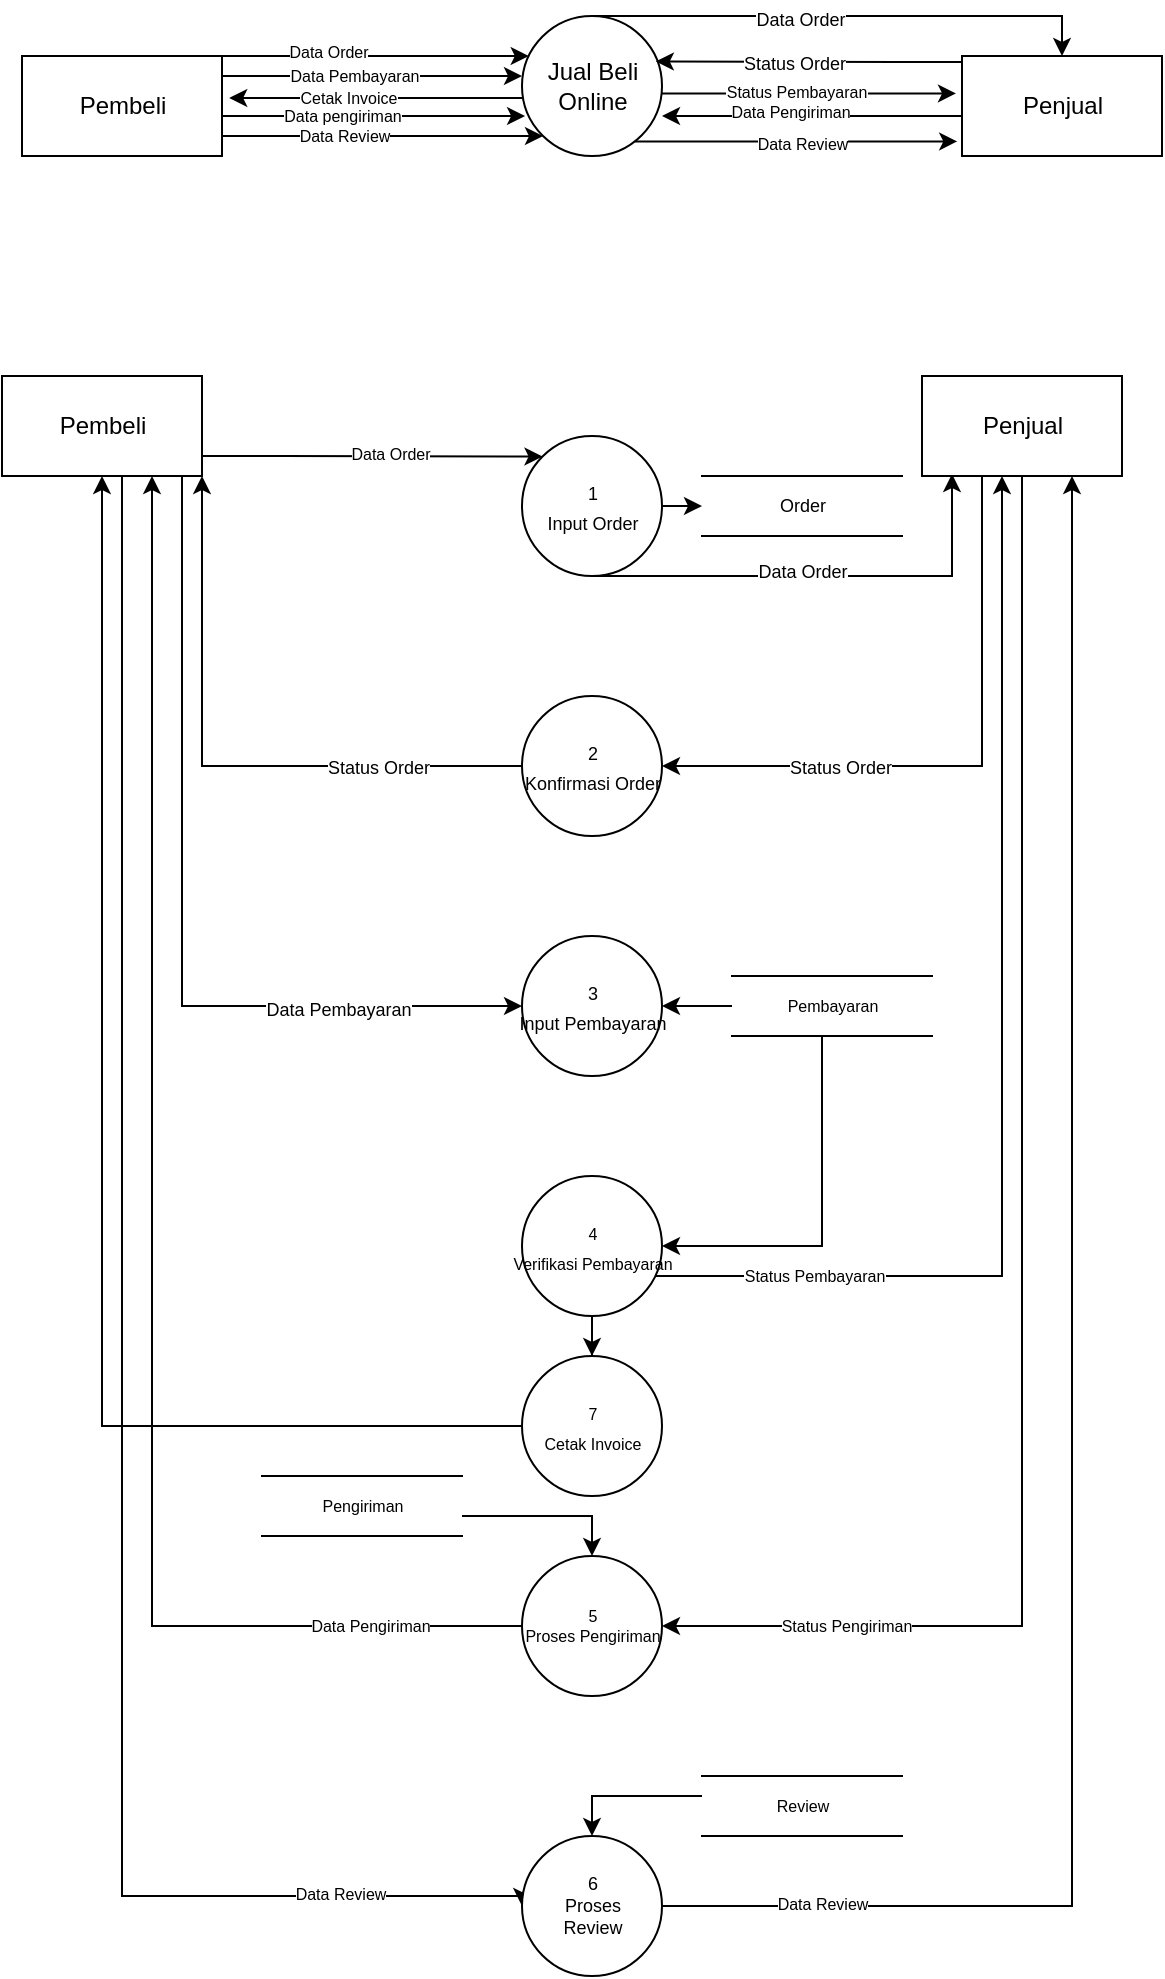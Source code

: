 <mxfile version="15.5.5" type="github">
  <diagram id="INQKOqRht34q2Yc0ttDQ" name="Page-1">
    <mxGraphModel dx="981" dy="520" grid="1" gridSize="10" guides="1" tooltips="1" connect="1" arrows="1" fold="1" page="1" pageScale="1" pageWidth="850" pageHeight="1100" math="0" shadow="0">
      <root>
        <mxCell id="0" />
        <mxCell id="1" parent="0" />
        <mxCell id="tR8j4cqnmk7VNofNS6HQ-58" style="edgeStyle=orthogonalEdgeStyle;rounded=0;orthogonalLoop=1;jettySize=auto;html=1;entryX=1.036;entryY=0.42;entryDx=0;entryDy=0;entryPerimeter=0;fontSize=8;" parent="1" source="-fO61QpQsFOEa48RO7kH-1" target="-fO61QpQsFOEa48RO7kH-2" edge="1">
          <mxGeometry relative="1" as="geometry">
            <Array as="points">
              <mxPoint x="260" y="201" />
              <mxPoint x="260" y="201" />
            </Array>
          </mxGeometry>
        </mxCell>
        <mxCell id="tR8j4cqnmk7VNofNS6HQ-59" value="Cetak Invoice" style="edgeLabel;html=1;align=center;verticalAlign=middle;resizable=0;points=[];fontSize=8;" parent="tR8j4cqnmk7VNofNS6HQ-58" vertex="1" connectable="0">
          <mxGeometry x="0.191" relative="1" as="geometry">
            <mxPoint as="offset" />
          </mxGeometry>
        </mxCell>
        <mxCell id="tR8j4cqnmk7VNofNS6HQ-63" style="edgeStyle=orthogonalEdgeStyle;rounded=0;orthogonalLoop=1;jettySize=auto;html=1;entryX=-0.03;entryY=0.374;entryDx=0;entryDy=0;entryPerimeter=0;fontSize=8;" parent="1" source="-fO61QpQsFOEa48RO7kH-1" target="-fO61QpQsFOEa48RO7kH-3" edge="1">
          <mxGeometry relative="1" as="geometry">
            <Array as="points">
              <mxPoint x="455" y="199" />
            </Array>
          </mxGeometry>
        </mxCell>
        <mxCell id="tR8j4cqnmk7VNofNS6HQ-64" value="Status Pembayaran" style="edgeLabel;html=1;align=center;verticalAlign=middle;resizable=0;points=[];fontSize=8;" parent="tR8j4cqnmk7VNofNS6HQ-63" vertex="1" connectable="0">
          <mxGeometry x="-0.087" y="1" relative="1" as="geometry">
            <mxPoint as="offset" />
          </mxGeometry>
        </mxCell>
        <mxCell id="tR8j4cqnmk7VNofNS6HQ-67" style="edgeStyle=orthogonalEdgeStyle;rounded=0;orthogonalLoop=1;jettySize=auto;html=1;entryX=-0.024;entryY=0.854;entryDx=0;entryDy=0;entryPerimeter=0;fontSize=8;" parent="1" source="-fO61QpQsFOEa48RO7kH-1" target="-fO61QpQsFOEa48RO7kH-3" edge="1">
          <mxGeometry relative="1" as="geometry">
            <Array as="points">
              <mxPoint x="455" y="223" />
            </Array>
          </mxGeometry>
        </mxCell>
        <mxCell id="tR8j4cqnmk7VNofNS6HQ-68" value="Data Review" style="edgeLabel;html=1;align=center;verticalAlign=middle;resizable=0;points=[];fontSize=8;" parent="tR8j4cqnmk7VNofNS6HQ-67" vertex="1" connectable="0">
          <mxGeometry x="-0.163" y="-1" relative="1" as="geometry">
            <mxPoint x="16" as="offset" />
          </mxGeometry>
        </mxCell>
        <mxCell id="F-pYydpAA3xaPZqnw5mu-12" style="edgeStyle=orthogonalEdgeStyle;rounded=0;orthogonalLoop=1;jettySize=auto;html=1;entryX=0.5;entryY=0;entryDx=0;entryDy=0;fontSize=9;" edge="1" parent="1" source="-fO61QpQsFOEa48RO7kH-1" target="-fO61QpQsFOEa48RO7kH-3">
          <mxGeometry relative="1" as="geometry">
            <Array as="points">
              <mxPoint x="580" y="160" />
            </Array>
          </mxGeometry>
        </mxCell>
        <mxCell id="F-pYydpAA3xaPZqnw5mu-13" value="Data Order" style="edgeLabel;html=1;align=center;verticalAlign=middle;resizable=0;points=[];fontSize=9;" vertex="1" connectable="0" parent="F-pYydpAA3xaPZqnw5mu-12">
          <mxGeometry x="-0.187" y="-2" relative="1" as="geometry">
            <mxPoint as="offset" />
          </mxGeometry>
        </mxCell>
        <mxCell id="-fO61QpQsFOEa48RO7kH-1" value="Jual Beli&lt;br&gt;Online" style="shape=ellipse;html=1;dashed=0;whitespace=wrap;aspect=fixed;perimeter=ellipsePerimeter;" parent="1" vertex="1">
          <mxGeometry x="310" y="160" width="70" height="70" as="geometry" />
        </mxCell>
        <mxCell id="-fO61QpQsFOEa48RO7kH-20" style="edgeStyle=orthogonalEdgeStyle;rounded=0;orthogonalLoop=1;jettySize=auto;html=1;fontSize=6;" parent="1" source="-fO61QpQsFOEa48RO7kH-2" target="-fO61QpQsFOEa48RO7kH-1" edge="1">
          <mxGeometry relative="1" as="geometry">
            <Array as="points">
              <mxPoint x="250" y="220" />
              <mxPoint x="250" y="220" />
            </Array>
          </mxGeometry>
        </mxCell>
        <mxCell id="tR8j4cqnmk7VNofNS6HQ-48" value="Data Review" style="edgeLabel;html=1;align=center;verticalAlign=middle;resizable=0;points=[];fontSize=8;" parent="-fO61QpQsFOEa48RO7kH-20" vertex="1" connectable="0">
          <mxGeometry x="-0.246" relative="1" as="geometry">
            <mxPoint as="offset" />
          </mxGeometry>
        </mxCell>
        <mxCell id="tR8j4cqnmk7VNofNS6HQ-51" style="edgeStyle=orthogonalEdgeStyle;rounded=0;orthogonalLoop=1;jettySize=auto;html=1;fontSize=8;" parent="1" source="-fO61QpQsFOEa48RO7kH-2" target="-fO61QpQsFOEa48RO7kH-1" edge="1">
          <mxGeometry relative="1" as="geometry">
            <Array as="points">
              <mxPoint x="250" y="180" />
              <mxPoint x="250" y="180" />
            </Array>
          </mxGeometry>
        </mxCell>
        <mxCell id="tR8j4cqnmk7VNofNS6HQ-52" value="Data Order" style="edgeLabel;html=1;align=center;verticalAlign=middle;resizable=0;points=[];fontSize=8;" parent="tR8j4cqnmk7VNofNS6HQ-51" vertex="1" connectable="0">
          <mxGeometry x="-0.308" y="2" relative="1" as="geometry">
            <mxPoint as="offset" />
          </mxGeometry>
        </mxCell>
        <mxCell id="tR8j4cqnmk7VNofNS6HQ-53" style="edgeStyle=orthogonalEdgeStyle;rounded=0;orthogonalLoop=1;jettySize=auto;html=1;fontSize=8;entryX=0.022;entryY=0.635;entryDx=0;entryDy=0;entryPerimeter=0;" parent="1" edge="1">
          <mxGeometry relative="1" as="geometry">
            <mxPoint x="311.54" y="210.03" as="targetPoint" />
            <mxPoint x="160" y="210.009" as="sourcePoint" />
            <Array as="points">
              <mxPoint x="235" y="210.58" />
            </Array>
          </mxGeometry>
        </mxCell>
        <mxCell id="tR8j4cqnmk7VNofNS6HQ-56" value="Data pengiriman" style="edgeLabel;html=1;align=center;verticalAlign=middle;resizable=0;points=[];fontSize=8;" parent="tR8j4cqnmk7VNofNS6HQ-53" vertex="1" connectable="0">
          <mxGeometry x="-0.198" y="-2" relative="1" as="geometry">
            <mxPoint x="-1" y="-2" as="offset" />
          </mxGeometry>
        </mxCell>
        <mxCell id="tR8j4cqnmk7VNofNS6HQ-54" style="edgeStyle=orthogonalEdgeStyle;rounded=0;orthogonalLoop=1;jettySize=auto;html=1;entryX=0;entryY=0.429;entryDx=0;entryDy=0;entryPerimeter=0;fontSize=8;" parent="1" source="-fO61QpQsFOEa48RO7kH-2" target="-fO61QpQsFOEa48RO7kH-1" edge="1">
          <mxGeometry relative="1" as="geometry">
            <Array as="points">
              <mxPoint x="200" y="190" />
              <mxPoint x="200" y="190" />
            </Array>
          </mxGeometry>
        </mxCell>
        <mxCell id="tR8j4cqnmk7VNofNS6HQ-55" value="Data Pembayaran" style="edgeLabel;html=1;align=center;verticalAlign=middle;resizable=0;points=[];fontSize=8;" parent="tR8j4cqnmk7VNofNS6HQ-54" vertex="1" connectable="0">
          <mxGeometry x="-0.13" relative="1" as="geometry">
            <mxPoint as="offset" />
          </mxGeometry>
        </mxCell>
        <mxCell id="-fO61QpQsFOEa48RO7kH-2" value="Pembeli" style="html=1;dashed=0;whitespace=wrap;" parent="1" vertex="1">
          <mxGeometry x="60" y="180" width="100" height="50" as="geometry" />
        </mxCell>
        <mxCell id="tR8j4cqnmk7VNofNS6HQ-65" style="edgeStyle=orthogonalEdgeStyle;rounded=0;orthogonalLoop=1;jettySize=auto;html=1;entryX=1;entryY=0.714;entryDx=0;entryDy=0;entryPerimeter=0;fontSize=8;" parent="1" source="-fO61QpQsFOEa48RO7kH-3" target="-fO61QpQsFOEa48RO7kH-1" edge="1">
          <mxGeometry relative="1" as="geometry">
            <Array as="points">
              <mxPoint x="470" y="210" />
              <mxPoint x="470" y="210" />
            </Array>
          </mxGeometry>
        </mxCell>
        <mxCell id="tR8j4cqnmk7VNofNS6HQ-66" value="Data Pengiriman" style="edgeLabel;html=1;align=center;verticalAlign=middle;resizable=0;points=[];fontSize=8;" parent="tR8j4cqnmk7VNofNS6HQ-65" vertex="1" connectable="0">
          <mxGeometry x="0.152" y="-2" relative="1" as="geometry">
            <mxPoint as="offset" />
          </mxGeometry>
        </mxCell>
        <mxCell id="F-pYydpAA3xaPZqnw5mu-14" style="edgeStyle=orthogonalEdgeStyle;rounded=0;orthogonalLoop=1;jettySize=auto;html=1;entryX=0.956;entryY=0.325;entryDx=0;entryDy=0;entryPerimeter=0;fontSize=9;" edge="1" parent="1" source="-fO61QpQsFOEa48RO7kH-3" target="-fO61QpQsFOEa48RO7kH-1">
          <mxGeometry relative="1" as="geometry">
            <Array as="points">
              <mxPoint x="500" y="183" />
              <mxPoint x="500" y="183" />
            </Array>
          </mxGeometry>
        </mxCell>
        <mxCell id="F-pYydpAA3xaPZqnw5mu-15" value="Status Order" style="edgeLabel;html=1;align=center;verticalAlign=middle;resizable=0;points=[];fontSize=9;" vertex="1" connectable="0" parent="F-pYydpAA3xaPZqnw5mu-14">
          <mxGeometry x="0.099" y="1" relative="1" as="geometry">
            <mxPoint as="offset" />
          </mxGeometry>
        </mxCell>
        <mxCell id="-fO61QpQsFOEa48RO7kH-3" value="Penjual" style="html=1;dashed=0;whitespace=wrap;" parent="1" vertex="1">
          <mxGeometry x="530" y="180" width="100" height="50" as="geometry" />
        </mxCell>
        <mxCell id="tR8j4cqnmk7VNofNS6HQ-2" value="" style="edgeStyle=orthogonalEdgeStyle;rounded=0;orthogonalLoop=1;jettySize=auto;html=1;fontSize=9;" parent="1" source="-fO61QpQsFOEa48RO7kH-29" target="tR8j4cqnmk7VNofNS6HQ-1" edge="1">
          <mxGeometry relative="1" as="geometry">
            <Array as="points">
              <mxPoint x="400" y="405" />
              <mxPoint x="400" y="405" />
            </Array>
          </mxGeometry>
        </mxCell>
        <mxCell id="F-pYydpAA3xaPZqnw5mu-2" style="edgeStyle=orthogonalEdgeStyle;rounded=0;orthogonalLoop=1;jettySize=auto;html=1;entryX=0.15;entryY=0.98;entryDx=0;entryDy=0;entryPerimeter=0;fontSize=9;" edge="1" parent="1" source="-fO61QpQsFOEa48RO7kH-29" target="-fO61QpQsFOEa48RO7kH-31">
          <mxGeometry relative="1" as="geometry">
            <Array as="points">
              <mxPoint x="525" y="440" />
            </Array>
          </mxGeometry>
        </mxCell>
        <mxCell id="F-pYydpAA3xaPZqnw5mu-3" value="Data Order" style="edgeLabel;html=1;align=center;verticalAlign=middle;resizable=0;points=[];fontSize=9;" vertex="1" connectable="0" parent="F-pYydpAA3xaPZqnw5mu-2">
          <mxGeometry x="-0.022" y="2" relative="1" as="geometry">
            <mxPoint x="-8" as="offset" />
          </mxGeometry>
        </mxCell>
        <mxCell id="-fO61QpQsFOEa48RO7kH-29" value="&lt;font style=&quot;font-size: 9px&quot;&gt;1&lt;br&gt;Input Order&lt;/font&gt;" style="shape=ellipse;html=1;dashed=0;whitespace=wrap;aspect=fixed;perimeter=ellipsePerimeter;" parent="1" vertex="1">
          <mxGeometry x="310" y="370" width="70" height="70" as="geometry" />
        </mxCell>
        <mxCell id="-fO61QpQsFOEa48RO7kH-32" style="edgeStyle=orthogonalEdgeStyle;rounded=0;orthogonalLoop=1;jettySize=auto;html=1;entryX=0;entryY=0;entryDx=0;entryDy=0;fontSize=8;" parent="1" source="-fO61QpQsFOEa48RO7kH-30" target="-fO61QpQsFOEa48RO7kH-29" edge="1">
          <mxGeometry relative="1" as="geometry">
            <Array as="points">
              <mxPoint x="190" y="380" />
              <mxPoint x="190" y="380" />
            </Array>
          </mxGeometry>
        </mxCell>
        <mxCell id="-fO61QpQsFOEa48RO7kH-34" value="Data Order" style="edgeLabel;html=1;align=center;verticalAlign=middle;resizable=0;points=[];fontSize=8;" parent="-fO61QpQsFOEa48RO7kH-32" vertex="1" connectable="0">
          <mxGeometry x="0.117" y="1" relative="1" as="geometry">
            <mxPoint x="-1" as="offset" />
          </mxGeometry>
        </mxCell>
        <mxCell id="tR8j4cqnmk7VNofNS6HQ-7" style="edgeStyle=orthogonalEdgeStyle;rounded=0;orthogonalLoop=1;jettySize=auto;html=1;entryX=0;entryY=0.5;entryDx=0;entryDy=0;fontSize=9;" parent="1" source="-fO61QpQsFOEa48RO7kH-30" target="-fO61QpQsFOEa48RO7kH-62" edge="1">
          <mxGeometry relative="1" as="geometry">
            <Array as="points">
              <mxPoint x="140" y="655" />
            </Array>
          </mxGeometry>
        </mxCell>
        <mxCell id="tR8j4cqnmk7VNofNS6HQ-8" value="Data Pembayaran" style="edgeLabel;html=1;align=center;verticalAlign=middle;resizable=0;points=[];fontSize=9;" parent="tR8j4cqnmk7VNofNS6HQ-7" vertex="1" connectable="0">
          <mxGeometry x="0.576" y="-2" relative="1" as="geometry">
            <mxPoint as="offset" />
          </mxGeometry>
        </mxCell>
        <mxCell id="tR8j4cqnmk7VNofNS6HQ-33" style="edgeStyle=orthogonalEdgeStyle;rounded=0;orthogonalLoop=1;jettySize=auto;html=1;entryX=0;entryY=0.5;entryDx=0;entryDy=0;fontSize=8;" parent="1" source="-fO61QpQsFOEa48RO7kH-30" target="tR8j4cqnmk7VNofNS6HQ-30" edge="1">
          <mxGeometry relative="1" as="geometry">
            <Array as="points">
              <mxPoint x="110" y="1100" />
              <mxPoint x="310" y="1100" />
            </Array>
          </mxGeometry>
        </mxCell>
        <mxCell id="tR8j4cqnmk7VNofNS6HQ-34" value="Data Review" style="edgeLabel;html=1;align=center;verticalAlign=middle;resizable=0;points=[];fontSize=8;" parent="tR8j4cqnmk7VNofNS6HQ-33" vertex="1" connectable="0">
          <mxGeometry x="0.79" y="1" relative="1" as="geometry">
            <mxPoint as="offset" />
          </mxGeometry>
        </mxCell>
        <mxCell id="-fO61QpQsFOEa48RO7kH-30" value="Pembeli" style="html=1;dashed=0;whitespace=wrap;" parent="1" vertex="1">
          <mxGeometry x="50" y="340" width="100" height="50" as="geometry" />
        </mxCell>
        <mxCell id="tR8j4cqnmk7VNofNS6HQ-13" style="edgeStyle=orthogonalEdgeStyle;rounded=0;orthogonalLoop=1;jettySize=auto;html=1;entryX=1;entryY=0.5;entryDx=0;entryDy=0;fontSize=8;" parent="1" source="-fO61QpQsFOEa48RO7kH-31" target="-fO61QpQsFOEa48RO7kH-77" edge="1">
          <mxGeometry relative="1" as="geometry">
            <Array as="points">
              <mxPoint x="560" y="965" />
            </Array>
          </mxGeometry>
        </mxCell>
        <mxCell id="tR8j4cqnmk7VNofNS6HQ-14" value="Status Pengiriman" style="edgeLabel;html=1;align=center;verticalAlign=middle;resizable=0;points=[];fontSize=8;" parent="tR8j4cqnmk7VNofNS6HQ-13" vertex="1" connectable="0">
          <mxGeometry x="0.722" y="1" relative="1" as="geometry">
            <mxPoint x="-13" y="-1" as="offset" />
          </mxGeometry>
        </mxCell>
        <mxCell id="F-pYydpAA3xaPZqnw5mu-5" style="edgeStyle=orthogonalEdgeStyle;rounded=0;orthogonalLoop=1;jettySize=auto;html=1;entryX=1;entryY=0.5;entryDx=0;entryDy=0;fontSize=9;" edge="1" parent="1" source="-fO61QpQsFOEa48RO7kH-31" target="-fO61QpQsFOEa48RO7kH-42">
          <mxGeometry relative="1" as="geometry">
            <Array as="points">
              <mxPoint x="540" y="535" />
            </Array>
          </mxGeometry>
        </mxCell>
        <mxCell id="F-pYydpAA3xaPZqnw5mu-6" value="Status Order" style="edgeLabel;html=1;align=center;verticalAlign=middle;resizable=0;points=[];fontSize=9;" vertex="1" connectable="0" parent="F-pYydpAA3xaPZqnw5mu-5">
          <mxGeometry x="0.415" y="1" relative="1" as="geometry">
            <mxPoint as="offset" />
          </mxGeometry>
        </mxCell>
        <mxCell id="-fO61QpQsFOEa48RO7kH-31" value="Penjual" style="html=1;dashed=0;whitespace=wrap;" parent="1" vertex="1">
          <mxGeometry x="510" y="340" width="100" height="50" as="geometry" />
        </mxCell>
        <mxCell id="F-pYydpAA3xaPZqnw5mu-7" style="edgeStyle=orthogonalEdgeStyle;rounded=0;orthogonalLoop=1;jettySize=auto;html=1;entryX=1;entryY=1;entryDx=0;entryDy=0;fontSize=9;" edge="1" parent="1" source="-fO61QpQsFOEa48RO7kH-42" target="-fO61QpQsFOEa48RO7kH-30">
          <mxGeometry relative="1" as="geometry" />
        </mxCell>
        <mxCell id="F-pYydpAA3xaPZqnw5mu-8" value="Status Order" style="edgeLabel;html=1;align=center;verticalAlign=middle;resizable=0;points=[];fontSize=9;" vertex="1" connectable="0" parent="F-pYydpAA3xaPZqnw5mu-7">
          <mxGeometry x="-0.525" y="1" relative="1" as="geometry">
            <mxPoint as="offset" />
          </mxGeometry>
        </mxCell>
        <mxCell id="-fO61QpQsFOEa48RO7kH-42" value="&lt;font style=&quot;font-size: 9px&quot;&gt;2&lt;br&gt;Konfirmasi Order&lt;/font&gt;" style="shape=ellipse;html=1;dashed=0;whitespace=wrap;aspect=fixed;perimeter=ellipsePerimeter;" parent="1" vertex="1">
          <mxGeometry x="310" y="500" width="70" height="70" as="geometry" />
        </mxCell>
        <mxCell id="tR8j4cqnmk7VNofNS6HQ-11" style="edgeStyle=orthogonalEdgeStyle;rounded=0;orthogonalLoop=1;jettySize=auto;html=1;fontSize=8;" parent="1" source="-fO61QpQsFOEa48RO7kH-50" edge="1">
          <mxGeometry relative="1" as="geometry">
            <mxPoint x="550" y="390" as="targetPoint" />
            <Array as="points">
              <mxPoint x="550" y="790" />
              <mxPoint x="550" y="390" />
            </Array>
          </mxGeometry>
        </mxCell>
        <mxCell id="tR8j4cqnmk7VNofNS6HQ-12" value="Status Pembayaran" style="edgeLabel;html=1;align=center;verticalAlign=middle;resizable=0;points=[];fontSize=8;" parent="tR8j4cqnmk7VNofNS6HQ-11" vertex="1" connectable="0">
          <mxGeometry x="-0.723" relative="1" as="geometry">
            <mxPoint as="offset" />
          </mxGeometry>
        </mxCell>
        <mxCell id="tR8j4cqnmk7VNofNS6HQ-47" style="edgeStyle=orthogonalEdgeStyle;rounded=0;orthogonalLoop=1;jettySize=auto;html=1;entryX=0.5;entryY=0;entryDx=0;entryDy=0;fontSize=8;" parent="1" source="-fO61QpQsFOEa48RO7kH-50" target="tR8j4cqnmk7VNofNS6HQ-40" edge="1">
          <mxGeometry relative="1" as="geometry" />
        </mxCell>
        <mxCell id="-fO61QpQsFOEa48RO7kH-50" value="&lt;font style=&quot;font-size: 8px&quot;&gt;&lt;font face=&quot;helvetica&quot; style=&quot;font-size: 8px&quot;&gt;4&lt;/font&gt;&lt;br style=&quot;color: rgb(0 , 0 , 0) ; font-family: &amp;#34;helvetica&amp;#34; ; font-style: normal ; font-weight: 400 ; letter-spacing: normal ; text-align: center ; text-indent: 0px ; text-transform: none ; word-spacing: 0px ; background-color: rgb(248 , 249 , 250)&quot;&gt;&lt;font face=&quot;helvetica&quot;&gt;Verifikasi Pembayaran&lt;/font&gt;&lt;br&gt;&lt;/font&gt;" style="shape=ellipse;html=1;dashed=0;whitespace=wrap;aspect=fixed;perimeter=ellipsePerimeter;" parent="1" vertex="1">
          <mxGeometry x="310" y="740" width="70" height="70" as="geometry" />
        </mxCell>
        <mxCell id="-fO61QpQsFOEa48RO7kH-62" value="&lt;font style=&quot;font-size: 9px&quot;&gt;3&lt;br&gt;Input Pembayaran&lt;br&gt;&lt;/font&gt;" style="shape=ellipse;html=1;dashed=0;whitespace=wrap;aspect=fixed;perimeter=ellipsePerimeter;" parent="1" vertex="1">
          <mxGeometry x="310" y="620" width="70" height="70" as="geometry" />
        </mxCell>
        <mxCell id="tR8j4cqnmk7VNofNS6HQ-31" style="edgeStyle=orthogonalEdgeStyle;rounded=0;orthogonalLoop=1;jettySize=auto;html=1;entryX=0.75;entryY=1;entryDx=0;entryDy=0;fontSize=8;" parent="1" source="-fO61QpQsFOEa48RO7kH-77" target="-fO61QpQsFOEa48RO7kH-30" edge="1">
          <mxGeometry relative="1" as="geometry" />
        </mxCell>
        <mxCell id="tR8j4cqnmk7VNofNS6HQ-32" value="Data Pengiriman" style="edgeLabel;html=1;align=center;verticalAlign=middle;resizable=0;points=[];fontSize=8;" parent="tR8j4cqnmk7VNofNS6HQ-31" vertex="1" connectable="0">
          <mxGeometry x="-0.8" relative="1" as="geometry">
            <mxPoint as="offset" />
          </mxGeometry>
        </mxCell>
        <mxCell id="-fO61QpQsFOEa48RO7kH-77" value="&lt;font face=&quot;helvetica&quot; style=&quot;font-size: 8px;&quot;&gt;5&lt;br style=&quot;font-size: 8px;&quot;&gt;&lt;/font&gt;Proses Pengiriman" style="shape=ellipse;html=1;dashed=0;whitespace=wrap;aspect=fixed;perimeter=ellipsePerimeter;fontSize=8;" parent="1" vertex="1">
          <mxGeometry x="310" y="930" width="70" height="70" as="geometry" />
        </mxCell>
        <mxCell id="-fO61QpQsFOEa48RO7kH-80" style="edgeStyle=orthogonalEdgeStyle;rounded=0;orthogonalLoop=1;jettySize=auto;html=1;entryX=1;entryY=0.5;entryDx=0;entryDy=0;fontSize=8;" parent="1" source="-fO61QpQsFOEa48RO7kH-79" target="-fO61QpQsFOEa48RO7kH-62" edge="1">
          <mxGeometry relative="1" as="geometry">
            <Array as="points">
              <mxPoint x="480" y="655" />
            </Array>
          </mxGeometry>
        </mxCell>
        <mxCell id="tR8j4cqnmk7VNofNS6HQ-10" style="edgeStyle=orthogonalEdgeStyle;rounded=0;orthogonalLoop=1;jettySize=auto;html=1;entryX=1;entryY=0.5;entryDx=0;entryDy=0;fontSize=8;" parent="1" source="-fO61QpQsFOEa48RO7kH-79" target="-fO61QpQsFOEa48RO7kH-50" edge="1">
          <mxGeometry relative="1" as="geometry">
            <Array as="points">
              <mxPoint x="460" y="775" />
            </Array>
          </mxGeometry>
        </mxCell>
        <mxCell id="-fO61QpQsFOEa48RO7kH-79" value="Pembayaran" style="html=1;dashed=0;whitespace=wrap;shape=partialRectangle;right=0;left=0;fontSize=8;align=center;" parent="1" vertex="1">
          <mxGeometry x="415" y="640" width="100" height="30" as="geometry" />
        </mxCell>
        <mxCell id="tR8j4cqnmk7VNofNS6HQ-1" value="Order" style="html=1;dashed=0;whitespace=wrap;shape=partialRectangle;right=0;left=0;fontSize=9;" parent="1" vertex="1">
          <mxGeometry x="400" y="390" width="100" height="30" as="geometry" />
        </mxCell>
        <mxCell id="tR8j4cqnmk7VNofNS6HQ-17" style="edgeStyle=orthogonalEdgeStyle;rounded=0;orthogonalLoop=1;jettySize=auto;html=1;entryX=0.5;entryY=0;entryDx=0;entryDy=0;fontSize=8;" parent="1" source="tR8j4cqnmk7VNofNS6HQ-16" target="-fO61QpQsFOEa48RO7kH-77" edge="1">
          <mxGeometry relative="1" as="geometry">
            <Array as="points">
              <mxPoint x="345" y="910" />
            </Array>
          </mxGeometry>
        </mxCell>
        <mxCell id="tR8j4cqnmk7VNofNS6HQ-16" value="Pengiriman" style="html=1;dashed=0;whitespace=wrap;shape=partialRectangle;right=0;left=0;fontSize=8;align=center;" parent="1" vertex="1">
          <mxGeometry x="180" y="890" width="100" height="30" as="geometry" />
        </mxCell>
        <mxCell id="tR8j4cqnmk7VNofNS6HQ-38" style="edgeStyle=orthogonalEdgeStyle;rounded=0;orthogonalLoop=1;jettySize=auto;html=1;entryX=0.75;entryY=1;entryDx=0;entryDy=0;fontSize=8;" parent="1" source="tR8j4cqnmk7VNofNS6HQ-30" target="-fO61QpQsFOEa48RO7kH-31" edge="1">
          <mxGeometry relative="1" as="geometry" />
        </mxCell>
        <mxCell id="tR8j4cqnmk7VNofNS6HQ-39" value="Data Review" style="edgeLabel;html=1;align=center;verticalAlign=middle;resizable=0;points=[];fontSize=8;" parent="tR8j4cqnmk7VNofNS6HQ-38" vertex="1" connectable="0">
          <mxGeometry x="-0.826" y="1" relative="1" as="geometry">
            <mxPoint as="offset" />
          </mxGeometry>
        </mxCell>
        <mxCell id="tR8j4cqnmk7VNofNS6HQ-30" value="&lt;font face=&quot;helvetica&quot; style=&quot;font-size: 9px;&quot;&gt;6&lt;br style=&quot;font-size: 9px;&quot;&gt;&lt;/font&gt;Proses&lt;br style=&quot;font-size: 9px;&quot;&gt;Review" style="shape=ellipse;html=1;dashed=0;whitespace=wrap;aspect=fixed;perimeter=ellipsePerimeter;fontSize=9;" parent="1" vertex="1">
          <mxGeometry x="310" y="1070" width="70" height="70" as="geometry" />
        </mxCell>
        <mxCell id="tR8j4cqnmk7VNofNS6HQ-37" style="edgeStyle=orthogonalEdgeStyle;rounded=0;orthogonalLoop=1;jettySize=auto;html=1;entryX=0.5;entryY=0;entryDx=0;entryDy=0;fontSize=8;" parent="1" source="tR8j4cqnmk7VNofNS6HQ-36" target="tR8j4cqnmk7VNofNS6HQ-30" edge="1">
          <mxGeometry relative="1" as="geometry">
            <Array as="points">
              <mxPoint x="345" y="1050" />
            </Array>
          </mxGeometry>
        </mxCell>
        <mxCell id="tR8j4cqnmk7VNofNS6HQ-36" value="Review" style="html=1;dashed=0;whitespace=wrap;shape=partialRectangle;right=0;left=0;fontSize=8;align=center;" parent="1" vertex="1">
          <mxGeometry x="400" y="1040" width="100" height="30" as="geometry" />
        </mxCell>
        <mxCell id="tR8j4cqnmk7VNofNS6HQ-42" style="edgeStyle=orthogonalEdgeStyle;rounded=0;orthogonalLoop=1;jettySize=auto;html=1;entryX=0.5;entryY=1;entryDx=0;entryDy=0;fontSize=8;" parent="1" source="tR8j4cqnmk7VNofNS6HQ-40" target="-fO61QpQsFOEa48RO7kH-30" edge="1">
          <mxGeometry relative="1" as="geometry" />
        </mxCell>
        <mxCell id="tR8j4cqnmk7VNofNS6HQ-40" value="&lt;font style=&quot;font-size: 8px&quot;&gt;&lt;font face=&quot;helvetica&quot;&gt;7&lt;/font&gt;&lt;br style=&quot;color: rgb(0 , 0 , 0) ; font-family: &amp;#34;helvetica&amp;#34; ; font-style: normal ; font-weight: 400 ; letter-spacing: normal ; text-align: center ; text-indent: 0px ; text-transform: none ; word-spacing: 0px ; background-color: rgb(248 , 249 , 250)&quot;&gt;&lt;font face=&quot;helvetica&quot;&gt;Cetak Invoice&lt;/font&gt;&lt;br&gt;&lt;/font&gt;" style="shape=ellipse;html=1;dashed=0;whitespace=wrap;aspect=fixed;perimeter=ellipsePerimeter;" parent="1" vertex="1">
          <mxGeometry x="310" y="830" width="70" height="70" as="geometry" />
        </mxCell>
      </root>
    </mxGraphModel>
  </diagram>
</mxfile>
